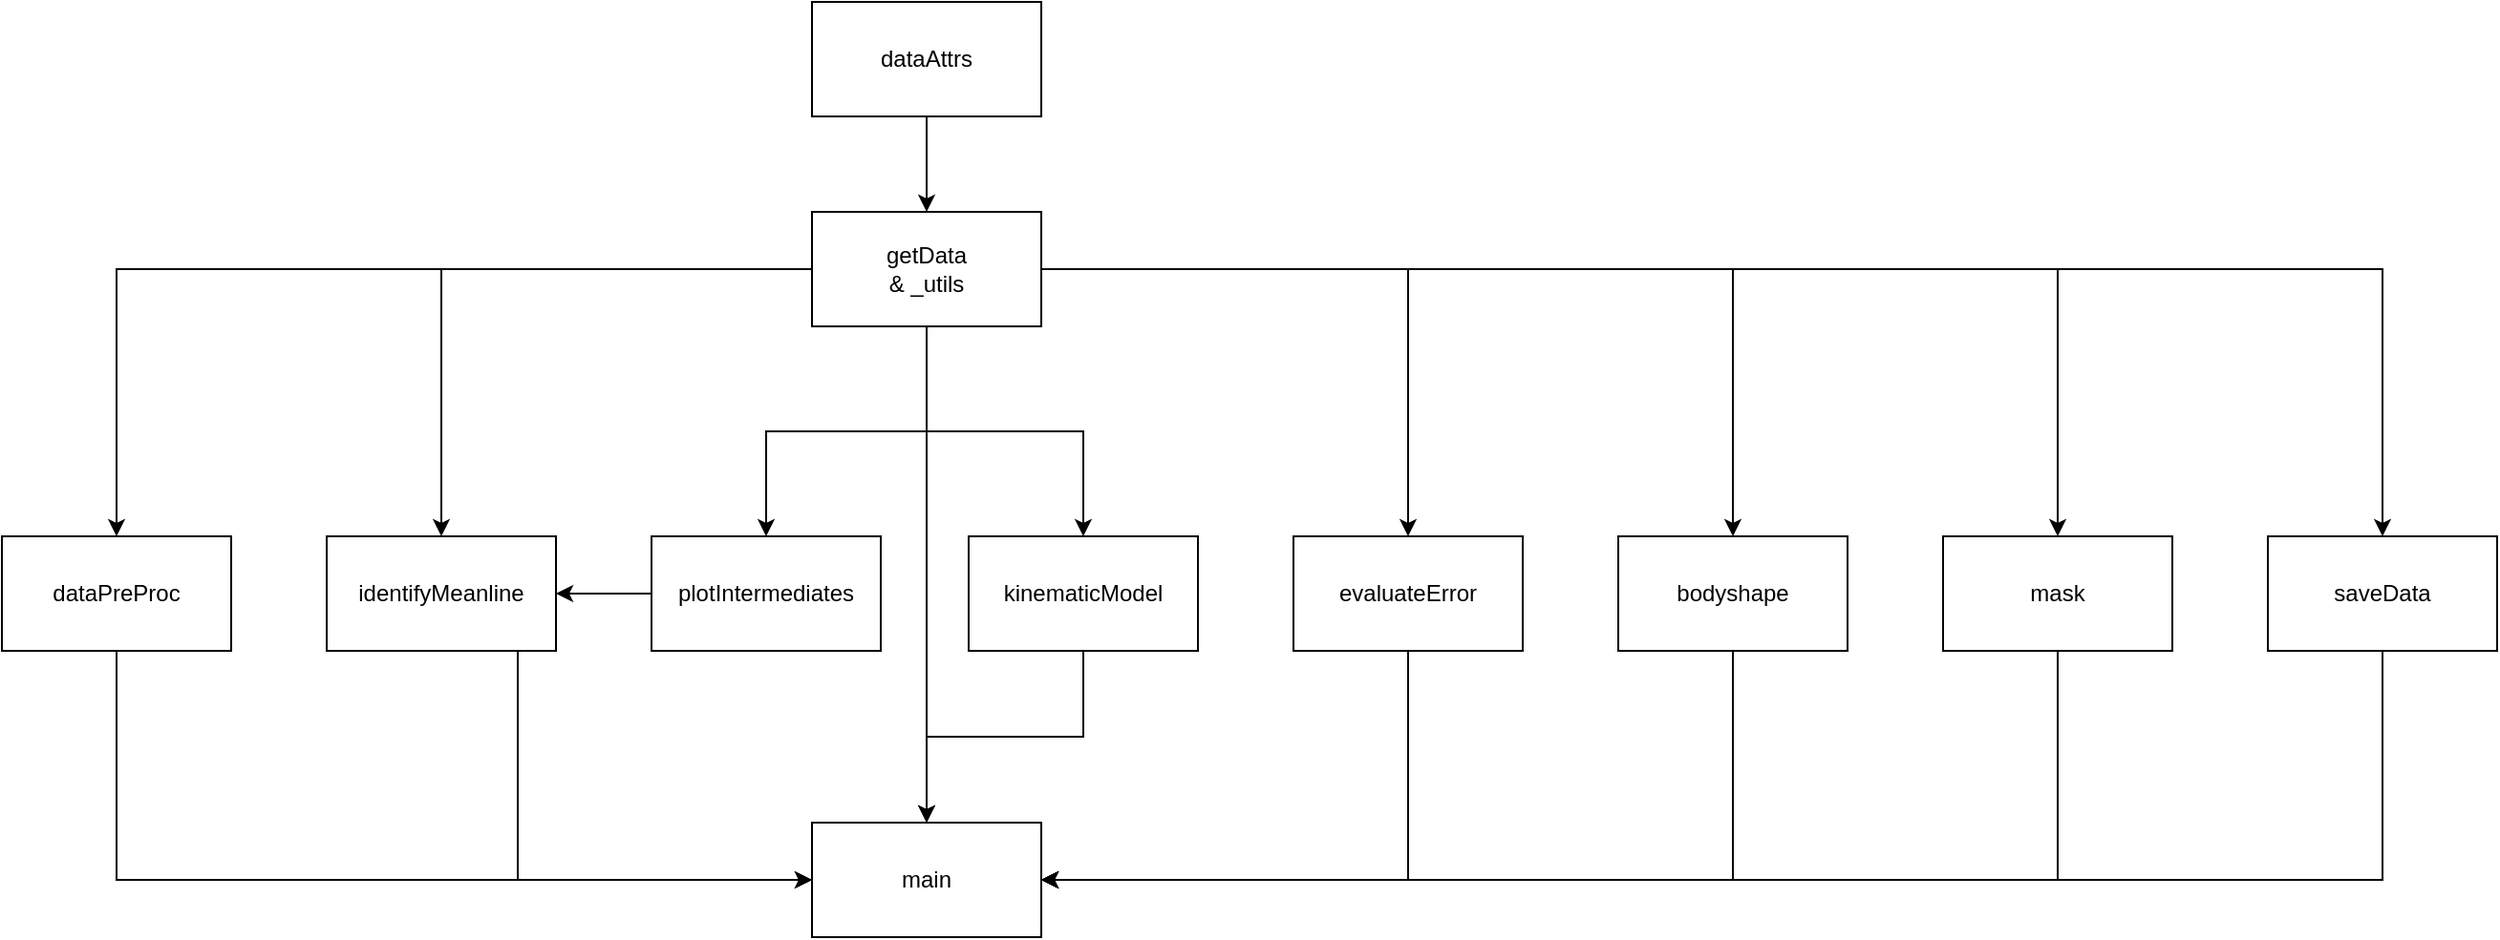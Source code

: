 <mxfile version="21.2.1" type="device">
  <diagram name="Page-1" id="nFmjBOQt1tMfp-Kd0kpV">
    <mxGraphModel dx="1426" dy="878" grid="1" gridSize="10" guides="1" tooltips="1" connect="1" arrows="1" fold="1" page="1" pageScale="1" pageWidth="827" pageHeight="1169" math="0" shadow="0">
      <root>
        <mxCell id="0" />
        <mxCell id="1" parent="0" />
        <mxCell id="TdhcPICSJ8etsV-f-WjF-4" style="edgeStyle=orthogonalEdgeStyle;rounded=0;orthogonalLoop=1;jettySize=auto;html=1;entryX=0.5;entryY=0;entryDx=0;entryDy=0;" parent="1" source="TdhcPICSJ8etsV-f-WjF-1" target="TdhcPICSJ8etsV-f-WjF-3" edge="1">
          <mxGeometry relative="1" as="geometry" />
        </mxCell>
        <mxCell id="TdhcPICSJ8etsV-f-WjF-11" style="edgeStyle=orthogonalEdgeStyle;rounded=0;orthogonalLoop=1;jettySize=auto;html=1;" parent="1" source="TdhcPICSJ8etsV-f-WjF-1" target="TdhcPICSJ8etsV-f-WjF-7" edge="1">
          <mxGeometry relative="1" as="geometry" />
        </mxCell>
        <mxCell id="TdhcPICSJ8etsV-f-WjF-12" style="edgeStyle=orthogonalEdgeStyle;rounded=0;orthogonalLoop=1;jettySize=auto;html=1;entryX=0.5;entryY=0;entryDx=0;entryDy=0;" parent="1" source="TdhcPICSJ8etsV-f-WjF-1" target="TdhcPICSJ8etsV-f-WjF-8" edge="1">
          <mxGeometry relative="1" as="geometry" />
        </mxCell>
        <mxCell id="TdhcPICSJ8etsV-f-WjF-19" style="edgeStyle=orthogonalEdgeStyle;rounded=0;orthogonalLoop=1;jettySize=auto;html=1;" parent="1" source="TdhcPICSJ8etsV-f-WjF-1" target="TdhcPICSJ8etsV-f-WjF-13" edge="1">
          <mxGeometry relative="1" as="geometry" />
        </mxCell>
        <mxCell id="n19rBesYH-pzOeLnAMkZ-3" style="edgeStyle=orthogonalEdgeStyle;rounded=0;orthogonalLoop=1;jettySize=auto;html=1;" parent="1" source="TdhcPICSJ8etsV-f-WjF-1" target="TdhcPICSJ8etsV-f-WjF-2" edge="1">
          <mxGeometry relative="1" as="geometry" />
        </mxCell>
        <mxCell id="n19rBesYH-pzOeLnAMkZ-4" style="edgeStyle=orthogonalEdgeStyle;rounded=0;orthogonalLoop=1;jettySize=auto;html=1;" parent="1" source="TdhcPICSJ8etsV-f-WjF-1" target="n19rBesYH-pzOeLnAMkZ-2" edge="1">
          <mxGeometry relative="1" as="geometry" />
        </mxCell>
        <mxCell id="n19rBesYH-pzOeLnAMkZ-9" style="edgeStyle=orthogonalEdgeStyle;rounded=0;orthogonalLoop=1;jettySize=auto;html=1;" parent="1" source="TdhcPICSJ8etsV-f-WjF-1" target="n19rBesYH-pzOeLnAMkZ-7" edge="1">
          <mxGeometry relative="1" as="geometry" />
        </mxCell>
        <mxCell id="n19rBesYH-pzOeLnAMkZ-10" style="edgeStyle=orthogonalEdgeStyle;rounded=0;orthogonalLoop=1;jettySize=auto;html=1;" parent="1" source="TdhcPICSJ8etsV-f-WjF-1" target="n19rBesYH-pzOeLnAMkZ-8" edge="1">
          <mxGeometry relative="1" as="geometry" />
        </mxCell>
        <mxCell id="WehlBmc-sMz-xUIiOC9G-4" style="edgeStyle=orthogonalEdgeStyle;rounded=0;orthogonalLoop=1;jettySize=auto;html=1;" edge="1" parent="1" source="TdhcPICSJ8etsV-f-WjF-1" target="WehlBmc-sMz-xUIiOC9G-3">
          <mxGeometry relative="1" as="geometry" />
        </mxCell>
        <mxCell id="TdhcPICSJ8etsV-f-WjF-1" value="getData&lt;br&gt;&amp;amp; _utils" style="rounded=0;whiteSpace=wrap;html=1;" parent="1" vertex="1">
          <mxGeometry x="448" y="160" width="120" height="60" as="geometry" />
        </mxCell>
        <mxCell id="n19rBesYH-pzOeLnAMkZ-6" style="edgeStyle=orthogonalEdgeStyle;rounded=0;orthogonalLoop=1;jettySize=auto;html=1;entryX=0;entryY=0.5;entryDx=0;entryDy=0;" parent="1" source="TdhcPICSJ8etsV-f-WjF-2" target="TdhcPICSJ8etsV-f-WjF-13" edge="1">
          <mxGeometry relative="1" as="geometry">
            <Array as="points">
              <mxPoint x="294" y="510" />
            </Array>
          </mxGeometry>
        </mxCell>
        <mxCell id="TdhcPICSJ8etsV-f-WjF-2" value="identifyMeanline" style="rounded=0;whiteSpace=wrap;html=1;" parent="1" vertex="1">
          <mxGeometry x="194" y="330" width="120" height="60" as="geometry" />
        </mxCell>
        <mxCell id="TdhcPICSJ8etsV-f-WjF-14" style="edgeStyle=orthogonalEdgeStyle;rounded=0;orthogonalLoop=1;jettySize=auto;html=1;entryX=0;entryY=0.5;entryDx=0;entryDy=0;" parent="1" source="TdhcPICSJ8etsV-f-WjF-3" target="TdhcPICSJ8etsV-f-WjF-13" edge="1">
          <mxGeometry relative="1" as="geometry">
            <Array as="points">
              <mxPoint x="84" y="510" />
            </Array>
          </mxGeometry>
        </mxCell>
        <mxCell id="TdhcPICSJ8etsV-f-WjF-3" value="dataPreProc" style="rounded=0;whiteSpace=wrap;html=1;" parent="1" vertex="1">
          <mxGeometry x="24" y="330" width="120" height="60" as="geometry" />
        </mxCell>
        <mxCell id="TdhcPICSJ8etsV-f-WjF-16" style="edgeStyle=orthogonalEdgeStyle;rounded=0;orthogonalLoop=1;jettySize=auto;html=1;" parent="1" source="TdhcPICSJ8etsV-f-WjF-7" target="TdhcPICSJ8etsV-f-WjF-13" edge="1">
          <mxGeometry relative="1" as="geometry" />
        </mxCell>
        <mxCell id="TdhcPICSJ8etsV-f-WjF-7" value="kinematicModel" style="rounded=0;whiteSpace=wrap;html=1;" parent="1" vertex="1">
          <mxGeometry x="530" y="330" width="120" height="60" as="geometry" />
        </mxCell>
        <mxCell id="TdhcPICSJ8etsV-f-WjF-17" style="edgeStyle=orthogonalEdgeStyle;rounded=0;orthogonalLoop=1;jettySize=auto;html=1;entryX=1;entryY=0.5;entryDx=0;entryDy=0;" parent="1" source="TdhcPICSJ8etsV-f-WjF-8" target="TdhcPICSJ8etsV-f-WjF-13" edge="1">
          <mxGeometry relative="1" as="geometry">
            <Array as="points">
              <mxPoint x="930" y="510" />
            </Array>
          </mxGeometry>
        </mxCell>
        <mxCell id="TdhcPICSJ8etsV-f-WjF-8" value="bodyshape" style="rounded=0;whiteSpace=wrap;html=1;" parent="1" vertex="1">
          <mxGeometry x="870" y="330" width="120" height="60" as="geometry" />
        </mxCell>
        <mxCell id="TdhcPICSJ8etsV-f-WjF-13" value="main" style="rounded=0;whiteSpace=wrap;html=1;" parent="1" vertex="1">
          <mxGeometry x="448" y="480" width="120" height="60" as="geometry" />
        </mxCell>
        <mxCell id="n19rBesYH-pzOeLnAMkZ-5" style="edgeStyle=orthogonalEdgeStyle;rounded=0;orthogonalLoop=1;jettySize=auto;html=1;" parent="1" source="n19rBesYH-pzOeLnAMkZ-2" target="TdhcPICSJ8etsV-f-WjF-2" edge="1">
          <mxGeometry relative="1" as="geometry" />
        </mxCell>
        <mxCell id="n19rBesYH-pzOeLnAMkZ-2" value="plotIntermediates" style="rounded=0;whiteSpace=wrap;html=1;" parent="1" vertex="1">
          <mxGeometry x="364" y="330" width="120" height="60" as="geometry" />
        </mxCell>
        <mxCell id="n19rBesYH-pzOeLnAMkZ-11" style="edgeStyle=orthogonalEdgeStyle;rounded=0;orthogonalLoop=1;jettySize=auto;html=1;entryX=1;entryY=0.5;entryDx=0;entryDy=0;" parent="1" source="n19rBesYH-pzOeLnAMkZ-7" target="TdhcPICSJ8etsV-f-WjF-13" edge="1">
          <mxGeometry relative="1" as="geometry">
            <Array as="points">
              <mxPoint x="760" y="510" />
            </Array>
          </mxGeometry>
        </mxCell>
        <mxCell id="n19rBesYH-pzOeLnAMkZ-7" value="evaluateError" style="rounded=0;whiteSpace=wrap;html=1;" parent="1" vertex="1">
          <mxGeometry x="700" y="330" width="120" height="60" as="geometry" />
        </mxCell>
        <mxCell id="n19rBesYH-pzOeLnAMkZ-12" style="edgeStyle=orthogonalEdgeStyle;rounded=0;orthogonalLoop=1;jettySize=auto;html=1;entryX=1;entryY=0.5;entryDx=0;entryDy=0;" parent="1" source="n19rBesYH-pzOeLnAMkZ-8" target="TdhcPICSJ8etsV-f-WjF-13" edge="1">
          <mxGeometry relative="1" as="geometry">
            <Array as="points">
              <mxPoint x="1100" y="510" />
            </Array>
          </mxGeometry>
        </mxCell>
        <mxCell id="n19rBesYH-pzOeLnAMkZ-8" value="mask" style="rounded=0;whiteSpace=wrap;html=1;" parent="1" vertex="1">
          <mxGeometry x="1040" y="330" width="120" height="60" as="geometry" />
        </mxCell>
        <mxCell id="WehlBmc-sMz-xUIiOC9G-2" style="edgeStyle=orthogonalEdgeStyle;rounded=0;orthogonalLoop=1;jettySize=auto;html=1;entryX=0.5;entryY=0;entryDx=0;entryDy=0;" edge="1" parent="1" source="WehlBmc-sMz-xUIiOC9G-1" target="TdhcPICSJ8etsV-f-WjF-1">
          <mxGeometry relative="1" as="geometry" />
        </mxCell>
        <mxCell id="WehlBmc-sMz-xUIiOC9G-1" value="dataAttrs" style="rounded=0;whiteSpace=wrap;html=1;" vertex="1" parent="1">
          <mxGeometry x="448" y="50" width="120" height="60" as="geometry" />
        </mxCell>
        <mxCell id="WehlBmc-sMz-xUIiOC9G-7" style="edgeStyle=orthogonalEdgeStyle;rounded=0;orthogonalLoop=1;jettySize=auto;html=1;entryX=1;entryY=0.5;entryDx=0;entryDy=0;" edge="1" parent="1" source="WehlBmc-sMz-xUIiOC9G-3" target="TdhcPICSJ8etsV-f-WjF-13">
          <mxGeometry relative="1" as="geometry">
            <Array as="points">
              <mxPoint x="1270" y="510" />
            </Array>
          </mxGeometry>
        </mxCell>
        <mxCell id="WehlBmc-sMz-xUIiOC9G-3" value="saveData" style="rounded=0;whiteSpace=wrap;html=1;" vertex="1" parent="1">
          <mxGeometry x="1210" y="330" width="120" height="60" as="geometry" />
        </mxCell>
      </root>
    </mxGraphModel>
  </diagram>
</mxfile>
